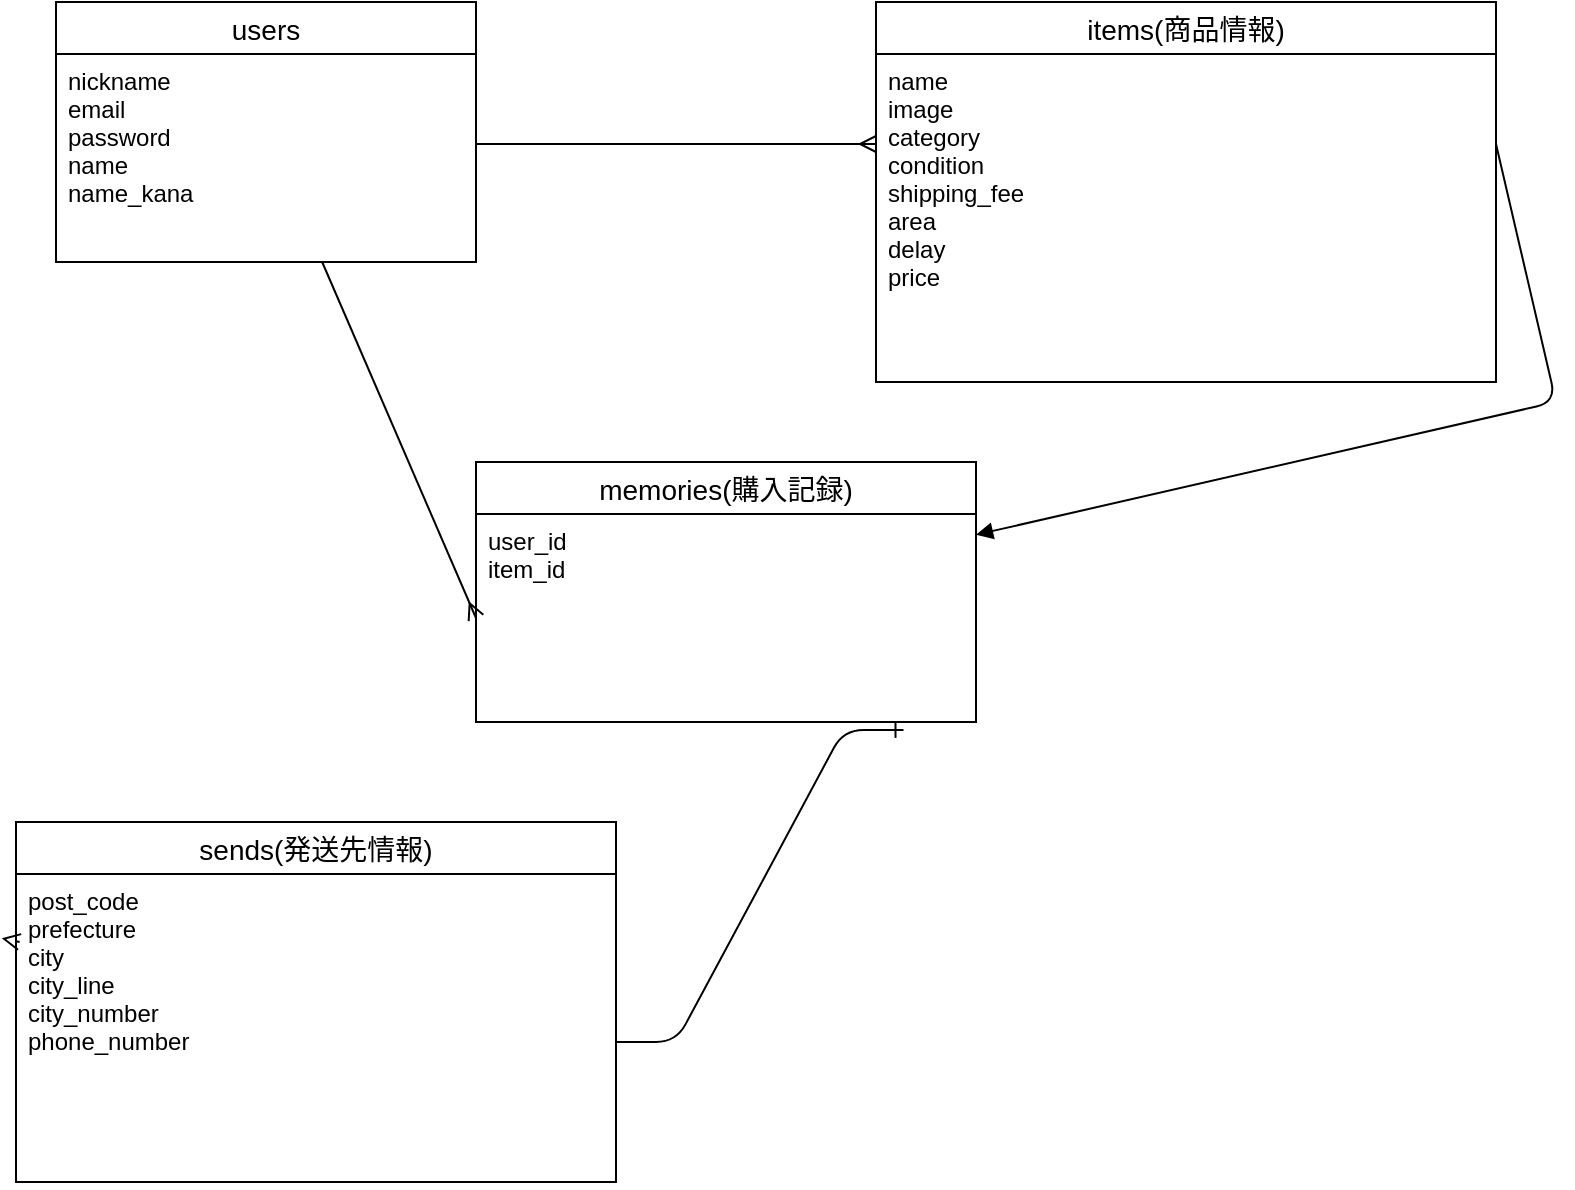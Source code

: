 <mxfile>
    <diagram id="04PN-kT74L2FNEcbdqCP" name="ページ1">
        <mxGraphModel dx="1251" dy="1005" grid="1" gridSize="10" guides="1" tooltips="1" connect="1" arrows="1" fold="1" page="1" pageScale="1" pageWidth="827" pageHeight="1169" math="0" shadow="0">
            <root>
                <mxCell id="0"/>
                <mxCell id="1" parent="0"/>
                <mxCell id="35" style="edgeStyle=none;html=1;entryX=0;entryY=0.5;entryDx=0;entryDy=0;endArrow=ERmany;endFill=0;" edge="1" parent="1" source="3" target="32">
                    <mxGeometry relative="1" as="geometry"/>
                </mxCell>
                <mxCell id="3" value="users" style="swimlane;fontStyle=0;childLayout=stackLayout;horizontal=1;startSize=26;horizontalStack=0;resizeParent=1;resizeParentMax=0;resizeLast=0;collapsible=1;marginBottom=0;align=center;fontSize=14;" vertex="1" parent="1">
                    <mxGeometry x="60" y="50" width="210" height="130" as="geometry"/>
                </mxCell>
                <mxCell id="5" value="nickname&#10;email &#10;password&#10;name&#10;name_kana&#10;" style="text;strokeColor=none;fillColor=none;spacingLeft=4;spacingRight=4;overflow=hidden;rotatable=0;points=[[0,0.5],[1,0.5]];portConstraint=eastwest;fontSize=12;" vertex="1" parent="3">
                    <mxGeometry y="26" width="210" height="104" as="geometry"/>
                </mxCell>
                <mxCell id="20" value="sends(発送先情報)" style="swimlane;fontStyle=0;childLayout=stackLayout;horizontal=1;startSize=26;horizontalStack=0;resizeParent=1;resizeParentMax=0;resizeLast=0;collapsible=1;marginBottom=0;align=center;fontSize=14;direction=east;" vertex="1" parent="1">
                    <mxGeometry x="40" y="460" width="300" height="180" as="geometry"/>
                </mxCell>
                <mxCell id="36" style="edgeStyle=none;html=1;entryX=0.006;entryY=0.133;entryDx=0;entryDy=0;entryPerimeter=0;endArrow=ERmany;endFill=0;" edge="1" parent="20" source="20">
                    <mxGeometry relative="1" as="geometry">
                        <mxPoint x="1.8" y="59.99" as="targetPoint"/>
                    </mxGeometry>
                </mxCell>
                <mxCell id="21" value="post_code&#10;prefecture&#10;city&#10;city_line&#10;city_number&#10;phone_number" style="text;strokeColor=none;fillColor=none;spacingLeft=4;spacingRight=4;overflow=hidden;rotatable=0;points=[[0,0.5],[1,0.5]];portConstraint=eastwest;fontSize=12;" vertex="1" parent="20">
                    <mxGeometry y="26" width="300" height="154" as="geometry"/>
                </mxCell>
                <mxCell id="24" value="items(商品情報)" style="swimlane;fontStyle=0;childLayout=stackLayout;horizontal=1;startSize=26;horizontalStack=0;resizeParent=1;resizeParentMax=0;resizeLast=0;collapsible=1;marginBottom=0;align=center;fontSize=14;" vertex="1" parent="1">
                    <mxGeometry x="470" y="50" width="310" height="190" as="geometry"/>
                </mxCell>
                <mxCell id="26" value="name&#10;image&#10;category&#10;condition&#10;shipping_fee&#10;area&#10;delay&#10;price" style="text;strokeColor=none;fillColor=none;spacingLeft=4;spacingRight=4;overflow=hidden;rotatable=0;points=[[0,0.5],[1,0.5]];portConstraint=eastwest;fontSize=12;" vertex="1" parent="24">
                    <mxGeometry y="26" width="310" height="164" as="geometry"/>
                </mxCell>
                <mxCell id="42" style="edgeStyle=none;html=1;entryX=1;entryY=0.5;entryDx=0;entryDy=0;endArrow=block;endFill=1;" edge="1" parent="24" source="24">
                    <mxGeometry relative="1" as="geometry">
                        <mxPoint x="310.0" y="71" as="targetPoint"/>
                    </mxGeometry>
                </mxCell>
                <mxCell id="28" style="edgeStyle=none;html=1;exitX=1;exitY=0.5;exitDx=0;exitDy=0;entryX=0;entryY=0.5;entryDx=0;entryDy=0;endArrow=ERmany;endFill=0;" edge="1" parent="1">
                    <mxGeometry relative="1" as="geometry">
                        <mxPoint x="270" y="121" as="sourcePoint"/>
                        <mxPoint x="470" y="121" as="targetPoint"/>
                    </mxGeometry>
                </mxCell>
                <mxCell id="31" value="memories(購入記録)" style="swimlane;fontStyle=0;childLayout=stackLayout;horizontal=1;startSize=26;horizontalStack=0;resizeParent=1;resizeParentMax=0;resizeLast=0;collapsible=1;marginBottom=0;align=center;fontSize=14;" vertex="1" parent="1">
                    <mxGeometry x="270" y="280" width="250" height="130" as="geometry"/>
                </mxCell>
                <mxCell id="32" value="user_id&#10;item_id" style="text;strokeColor=none;fillColor=none;spacingLeft=4;spacingRight=4;overflow=hidden;rotatable=0;points=[[0,0.5],[1,0.5]];portConstraint=eastwest;fontSize=12;" vertex="1" parent="31">
                    <mxGeometry y="26" width="250" height="104" as="geometry"/>
                </mxCell>
                <mxCell id="38" style="edgeStyle=none;html=1;exitX=1;exitY=0.5;exitDx=0;exitDy=0;endArrow=block;endFill=1;" edge="1" parent="1" target="31">
                    <mxGeometry relative="1" as="geometry">
                        <mxPoint x="780.0" y="121" as="sourcePoint"/>
                        <Array as="points">
                            <mxPoint x="810" y="250"/>
                        </Array>
                    </mxGeometry>
                </mxCell>
                <mxCell id="49" value="" style="edgeStyle=entityRelationEdgeStyle;fontSize=12;html=1;endArrow=ERone;endFill=1;entryX=0.855;entryY=1.038;entryDx=0;entryDy=0;entryPerimeter=0;" edge="1" parent="1" target="32">
                    <mxGeometry width="100" height="100" relative="1" as="geometry">
                        <mxPoint x="340" y="570" as="sourcePoint"/>
                        <mxPoint x="440" y="470" as="targetPoint"/>
                    </mxGeometry>
                </mxCell>
            </root>
        </mxGraphModel>
    </diagram>
</mxfile>